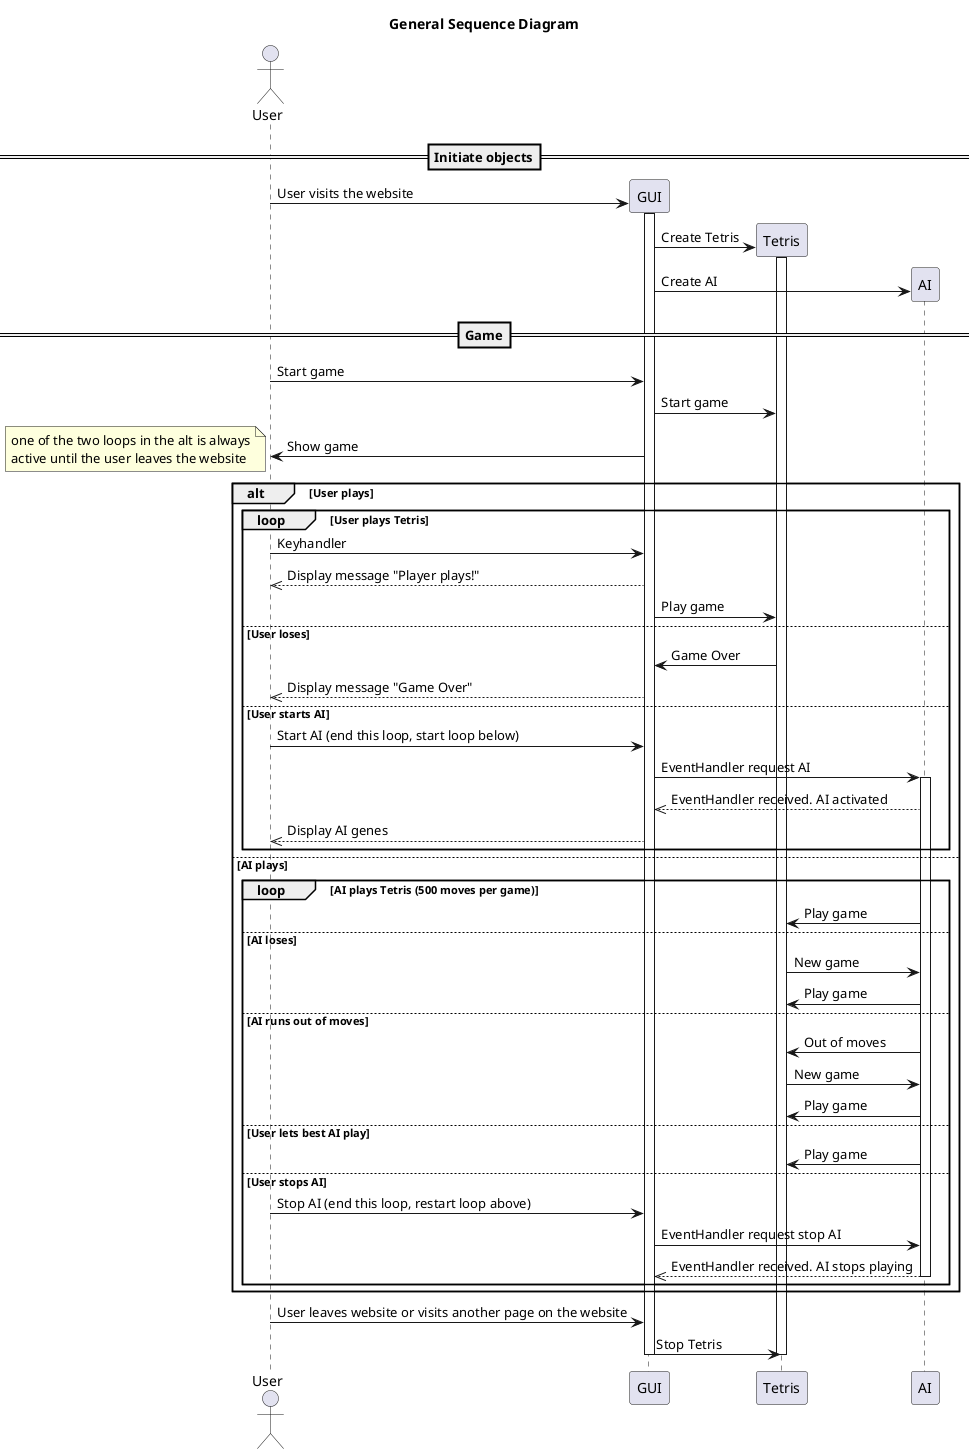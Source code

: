 @startuml Teturisu

title ==General Sequence Diagram==

actor User

==Initiate objects==
create GUI
User -> GUI: User visits the website
activate GUI
create Tetris
GUI -> Tetris: Create Tetris
activate Tetris
create AI
GUI -> AI: Create AI


==Game==
User -> GUI: Start game
GUI -> Tetris: Start game
GUI -> User: Show game

note left
one of the two loops in the alt is always
active until the user leaves the website
end note

alt User plays
    loop User plays Tetris
        User -> GUI: Keyhandler
        GUI -->> User: Display message "Player plays!"
        GUI-> Tetris: Play game
        else User loses
            Tetris -> GUI: Game Over
            GUI -->> User: Display message "Game Over"
        else User starts AI
            User -> GUI: Start AI (end this loop, start loop below)
            GUI -> AI: EventHandler request AI
            Activate AI
            AI -->> GUI: EventHandler received. AI activated
            GUI -->> User: Display AI genes
    end

else AI plays
    loop AI plays Tetris (500 moves per game)
        AI -> Tetris: Play game
        else AI loses
            Tetris -> AI: New game
            AI -> Tetris: Play game
        else AI runs out of moves
            AI -> Tetris: Out of moves
            Tetris -> AI: New game
            AI -> Tetris: Play game
        else User lets best AI play
            AI -> Tetris: Play game
        else User stops AI
            User -> GUI: Stop AI (end this loop, restart loop above)
            GUI -> AI: EventHandler request stop AI
            AI -->> GUI: EventHandler received. AI stops playing
            deactivate AI
    end
end


GUI <- User: User leaves website or visits another page on the website

GUI -> Tetris: Stop Tetris
deactivate Tetris
deactivate GUI
@enduml